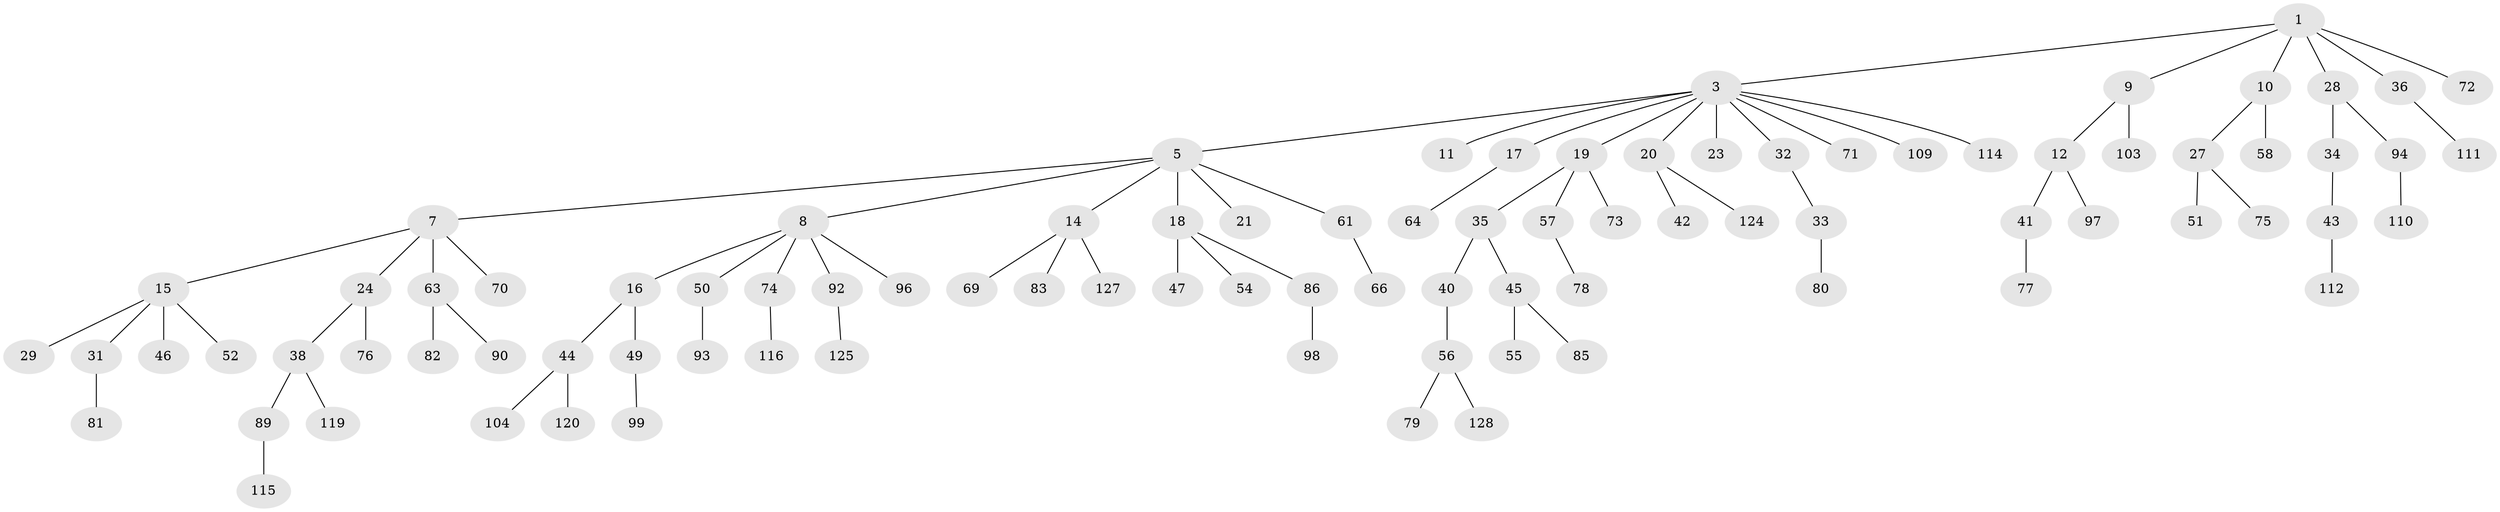 // original degree distribution, {3: 0.16153846153846155, 5: 0.03076923076923077, 7: 0.007692307692307693, 6: 0.007692307692307693, 4: 0.05384615384615385, 2: 0.2923076923076923, 1: 0.4461538461538462}
// Generated by graph-tools (version 1.1) at 2025/19/03/04/25 18:19:13]
// undirected, 91 vertices, 90 edges
graph export_dot {
graph [start="1"]
  node [color=gray90,style=filled];
  1 [super="+2"];
  3 [super="+4+26"];
  5 [super="+6"];
  7 [super="+48"];
  8 [super="+59"];
  9 [super="+13"];
  10 [super="+22"];
  11 [super="+62"];
  12;
  14 [super="+68+87"];
  15 [super="+25"];
  16;
  17;
  18 [super="+39"];
  19 [super="+30"];
  20 [super="+117"];
  21 [super="+107"];
  23 [super="+118"];
  24;
  27 [super="+37"];
  28;
  29;
  31;
  32 [super="+121+65"];
  33;
  34;
  35;
  36;
  38 [super="+130+106"];
  40;
  41;
  42;
  43;
  44;
  45 [super="+84"];
  46;
  47;
  49 [super="+67"];
  50;
  51;
  52 [super="+60"];
  54 [super="+126"];
  55 [super="+95"];
  56;
  57;
  58;
  61;
  63;
  64;
  66 [super="+101"];
  69 [super="+113"];
  70;
  71;
  72 [super="+105"];
  73;
  74;
  75 [super="+123"];
  76;
  77;
  78 [super="+122"];
  79;
  80;
  81;
  82 [super="+91+88"];
  83;
  85;
  86;
  89 [super="+100"];
  90;
  92;
  93;
  94;
  96;
  97;
  98;
  99;
  103;
  104;
  109;
  110;
  111;
  112;
  114;
  115;
  116;
  119;
  120;
  124;
  125;
  127;
  128;
  1 -- 3;
  1 -- 36;
  1 -- 72;
  1 -- 9;
  1 -- 10;
  1 -- 28;
  3 -- 5;
  3 -- 20;
  3 -- 23;
  3 -- 32;
  3 -- 17;
  3 -- 19;
  3 -- 11;
  3 -- 109;
  3 -- 114;
  3 -- 71;
  5 -- 14;
  5 -- 18;
  5 -- 21;
  5 -- 61;
  5 -- 8;
  5 -- 7;
  7 -- 15;
  7 -- 24;
  7 -- 63;
  7 -- 70;
  8 -- 16;
  8 -- 50;
  8 -- 74;
  8 -- 96;
  8 -- 92;
  9 -- 12;
  9 -- 103;
  10 -- 58;
  10 -- 27;
  12 -- 41;
  12 -- 97;
  14 -- 83;
  14 -- 69;
  14 -- 127;
  15 -- 29;
  15 -- 46;
  15 -- 52;
  15 -- 31;
  16 -- 44;
  16 -- 49;
  17 -- 64;
  18 -- 86;
  18 -- 54;
  18 -- 47;
  19 -- 57;
  19 -- 73;
  19 -- 35;
  20 -- 42;
  20 -- 124;
  24 -- 38;
  24 -- 76;
  27 -- 51;
  27 -- 75;
  28 -- 34;
  28 -- 94;
  31 -- 81;
  32 -- 33;
  33 -- 80;
  34 -- 43;
  35 -- 40;
  35 -- 45;
  36 -- 111;
  38 -- 89;
  38 -- 119;
  40 -- 56;
  41 -- 77;
  43 -- 112;
  44 -- 104;
  44 -- 120;
  45 -- 55;
  45 -- 85;
  49 -- 99;
  50 -- 93;
  56 -- 79;
  56 -- 128;
  57 -- 78;
  61 -- 66;
  63 -- 82;
  63 -- 90;
  74 -- 116;
  86 -- 98;
  89 -- 115;
  92 -- 125;
  94 -- 110;
}
